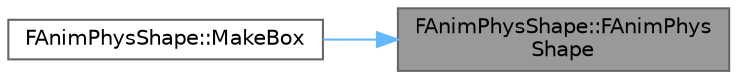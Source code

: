 digraph "FAnimPhysShape::FAnimPhysShape"
{
 // INTERACTIVE_SVG=YES
 // LATEX_PDF_SIZE
  bgcolor="transparent";
  edge [fontname=Helvetica,fontsize=10,labelfontname=Helvetica,labelfontsize=10];
  node [fontname=Helvetica,fontsize=10,shape=box,height=0.2,width=0.4];
  rankdir="RL";
  Node1 [id="Node000001",label="FAnimPhysShape::FAnimPhys\lShape",height=0.2,width=0.4,color="gray40", fillcolor="grey60", style="filled", fontcolor="black",tooltip=" "];
  Node1 -> Node2 [id="edge1_Node000001_Node000002",dir="back",color="steelblue1",style="solid",tooltip=" "];
  Node2 [id="Node000002",label="FAnimPhysShape::MakeBox",height=0.2,width=0.4,color="grey40", fillcolor="white", style="filled",URL="$db/ddb/structFAnimPhysShape.html#af7b0faf6b33d29de8b4a146e257eab3c",tooltip="Makes a box with the given extents."];
}
